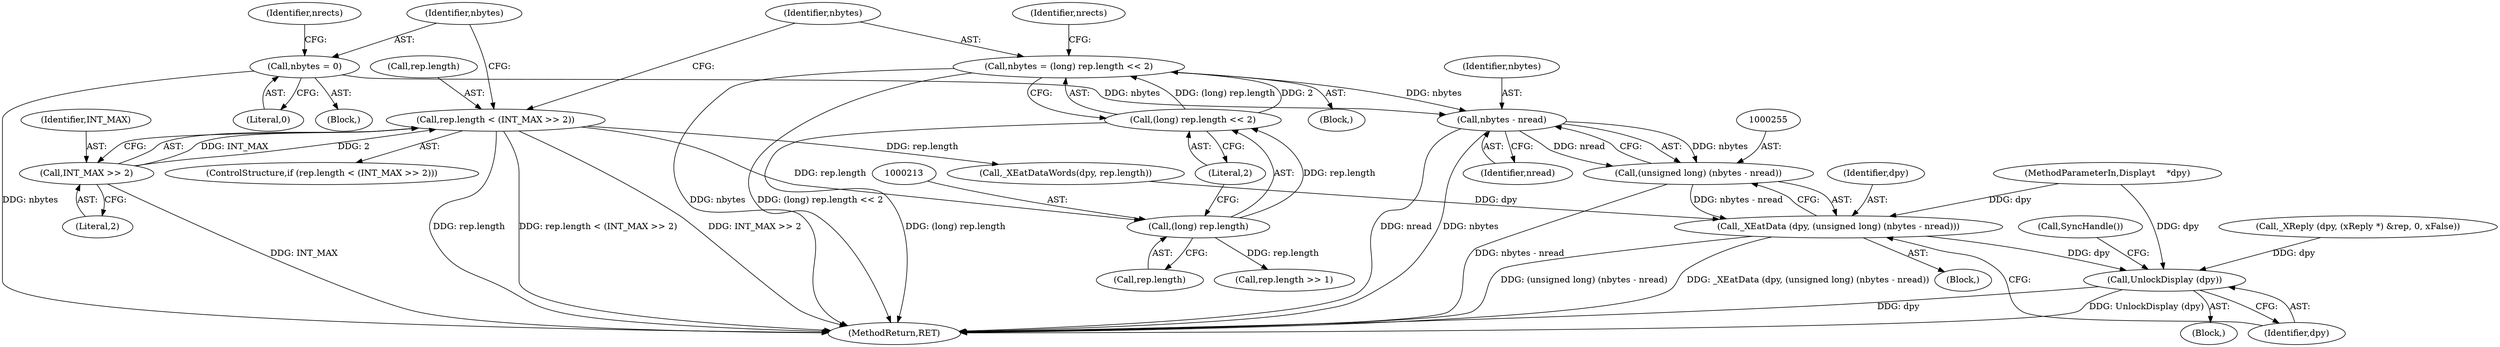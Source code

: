 digraph "0_libXfixes_61c1039ee23a2d1de712843bed3480654d7ef42e@API" {
"1000256" [label="(Call,nbytes - nread)"];
"1000209" [label="(Call,nbytes = (long) rep.length << 2)"];
"1000211" [label="(Call,(long) rep.length << 2)"];
"1000212" [label="(Call,(long) rep.length)"];
"1000201" [label="(Call,rep.length < (INT_MAX >> 2))"];
"1000205" [label="(Call,INT_MAX >> 2)"];
"1000234" [label="(Call,nbytes = 0)"];
"1000254" [label="(Call,(unsigned long) (nbytes - nread))"];
"1000252" [label="(Call,_XEatData (dpy, (unsigned long) (nbytes - nread)))"];
"1000259" [label="(Call,UnlockDisplay (dpy))"];
"1000214" [label="(Call,rep.length)"];
"1000219" [label="(Identifier,nrects)"];
"1000253" [label="(Identifier,dpy)"];
"1000217" [label="(Literal,2)"];
"1000211" [label="(Call,(long) rep.length << 2)"];
"1000246" [label="(Block,)"];
"1000200" [label="(ControlStructure,if (rep.length < (INT_MAX >> 2)))"];
"1000254" [label="(Call,(unsigned long) (nbytes - nread))"];
"1000207" [label="(Literal,2)"];
"1000202" [label="(Call,rep.length)"];
"1000268" [label="(MethodReturn,RET)"];
"1000208" [label="(Block,)"];
"1000235" [label="(Identifier,nbytes)"];
"1000212" [label="(Call,(long) rep.length)"];
"1000105" [label="(Block,)"];
"1000258" [label="(Identifier,nread)"];
"1000201" [label="(Call,rep.length < (INT_MAX >> 2))"];
"1000210" [label="(Identifier,nbytes)"];
"1000256" [label="(Call,nbytes - nread)"];
"1000247" [label="(Call,_XEatDataWords(dpy, rep.length))"];
"1000206" [label="(Identifier,INT_MAX)"];
"1000220" [label="(Call,rep.length >> 1)"];
"1000260" [label="(Identifier,dpy)"];
"1000252" [label="(Call,_XEatData (dpy, (unsigned long) (nbytes - nread)))"];
"1000236" [label="(Literal,0)"];
"1000233" [label="(Block,)"];
"1000209" [label="(Call,nbytes = (long) rep.length << 2)"];
"1000259" [label="(Call,UnlockDisplay (dpy))"];
"1000238" [label="(Identifier,nrects)"];
"1000205" [label="(Call,INT_MAX >> 2)"];
"1000261" [label="(Call,SyncHandle())"];
"1000257" [label="(Identifier,nbytes)"];
"1000234" [label="(Call,nbytes = 0)"];
"1000101" [label="(MethodParameterIn,Display\t    *dpy)"];
"1000151" [label="(Call,_XReply (dpy, (xReply *) &rep, 0, xFalse))"];
"1000256" -> "1000254"  [label="AST: "];
"1000256" -> "1000258"  [label="CFG: "];
"1000257" -> "1000256"  [label="AST: "];
"1000258" -> "1000256"  [label="AST: "];
"1000254" -> "1000256"  [label="CFG: "];
"1000256" -> "1000268"  [label="DDG: nread"];
"1000256" -> "1000268"  [label="DDG: nbytes"];
"1000256" -> "1000254"  [label="DDG: nbytes"];
"1000256" -> "1000254"  [label="DDG: nread"];
"1000209" -> "1000256"  [label="DDG: nbytes"];
"1000234" -> "1000256"  [label="DDG: nbytes"];
"1000209" -> "1000208"  [label="AST: "];
"1000209" -> "1000211"  [label="CFG: "];
"1000210" -> "1000209"  [label="AST: "];
"1000211" -> "1000209"  [label="AST: "];
"1000219" -> "1000209"  [label="CFG: "];
"1000209" -> "1000268"  [label="DDG: nbytes"];
"1000209" -> "1000268"  [label="DDG: (long) rep.length << 2"];
"1000211" -> "1000209"  [label="DDG: (long) rep.length"];
"1000211" -> "1000209"  [label="DDG: 2"];
"1000211" -> "1000217"  [label="CFG: "];
"1000212" -> "1000211"  [label="AST: "];
"1000217" -> "1000211"  [label="AST: "];
"1000211" -> "1000268"  [label="DDG: (long) rep.length"];
"1000212" -> "1000211"  [label="DDG: rep.length"];
"1000212" -> "1000214"  [label="CFG: "];
"1000213" -> "1000212"  [label="AST: "];
"1000214" -> "1000212"  [label="AST: "];
"1000217" -> "1000212"  [label="CFG: "];
"1000201" -> "1000212"  [label="DDG: rep.length"];
"1000212" -> "1000220"  [label="DDG: rep.length"];
"1000201" -> "1000200"  [label="AST: "];
"1000201" -> "1000205"  [label="CFG: "];
"1000202" -> "1000201"  [label="AST: "];
"1000205" -> "1000201"  [label="AST: "];
"1000210" -> "1000201"  [label="CFG: "];
"1000235" -> "1000201"  [label="CFG: "];
"1000201" -> "1000268"  [label="DDG: rep.length < (INT_MAX >> 2)"];
"1000201" -> "1000268"  [label="DDG: INT_MAX >> 2"];
"1000201" -> "1000268"  [label="DDG: rep.length"];
"1000205" -> "1000201"  [label="DDG: INT_MAX"];
"1000205" -> "1000201"  [label="DDG: 2"];
"1000201" -> "1000247"  [label="DDG: rep.length"];
"1000205" -> "1000207"  [label="CFG: "];
"1000206" -> "1000205"  [label="AST: "];
"1000207" -> "1000205"  [label="AST: "];
"1000205" -> "1000268"  [label="DDG: INT_MAX"];
"1000234" -> "1000233"  [label="AST: "];
"1000234" -> "1000236"  [label="CFG: "];
"1000235" -> "1000234"  [label="AST: "];
"1000236" -> "1000234"  [label="AST: "];
"1000238" -> "1000234"  [label="CFG: "];
"1000234" -> "1000268"  [label="DDG: nbytes"];
"1000254" -> "1000252"  [label="AST: "];
"1000255" -> "1000254"  [label="AST: "];
"1000252" -> "1000254"  [label="CFG: "];
"1000254" -> "1000268"  [label="DDG: nbytes - nread"];
"1000254" -> "1000252"  [label="DDG: nbytes - nread"];
"1000252" -> "1000246"  [label="AST: "];
"1000253" -> "1000252"  [label="AST: "];
"1000260" -> "1000252"  [label="CFG: "];
"1000252" -> "1000268"  [label="DDG: (unsigned long) (nbytes - nread)"];
"1000252" -> "1000268"  [label="DDG: _XEatData (dpy, (unsigned long) (nbytes - nread))"];
"1000247" -> "1000252"  [label="DDG: dpy"];
"1000101" -> "1000252"  [label="DDG: dpy"];
"1000252" -> "1000259"  [label="DDG: dpy"];
"1000259" -> "1000105"  [label="AST: "];
"1000259" -> "1000260"  [label="CFG: "];
"1000260" -> "1000259"  [label="AST: "];
"1000261" -> "1000259"  [label="CFG: "];
"1000259" -> "1000268"  [label="DDG: UnlockDisplay (dpy)"];
"1000259" -> "1000268"  [label="DDG: dpy"];
"1000151" -> "1000259"  [label="DDG: dpy"];
"1000101" -> "1000259"  [label="DDG: dpy"];
}

